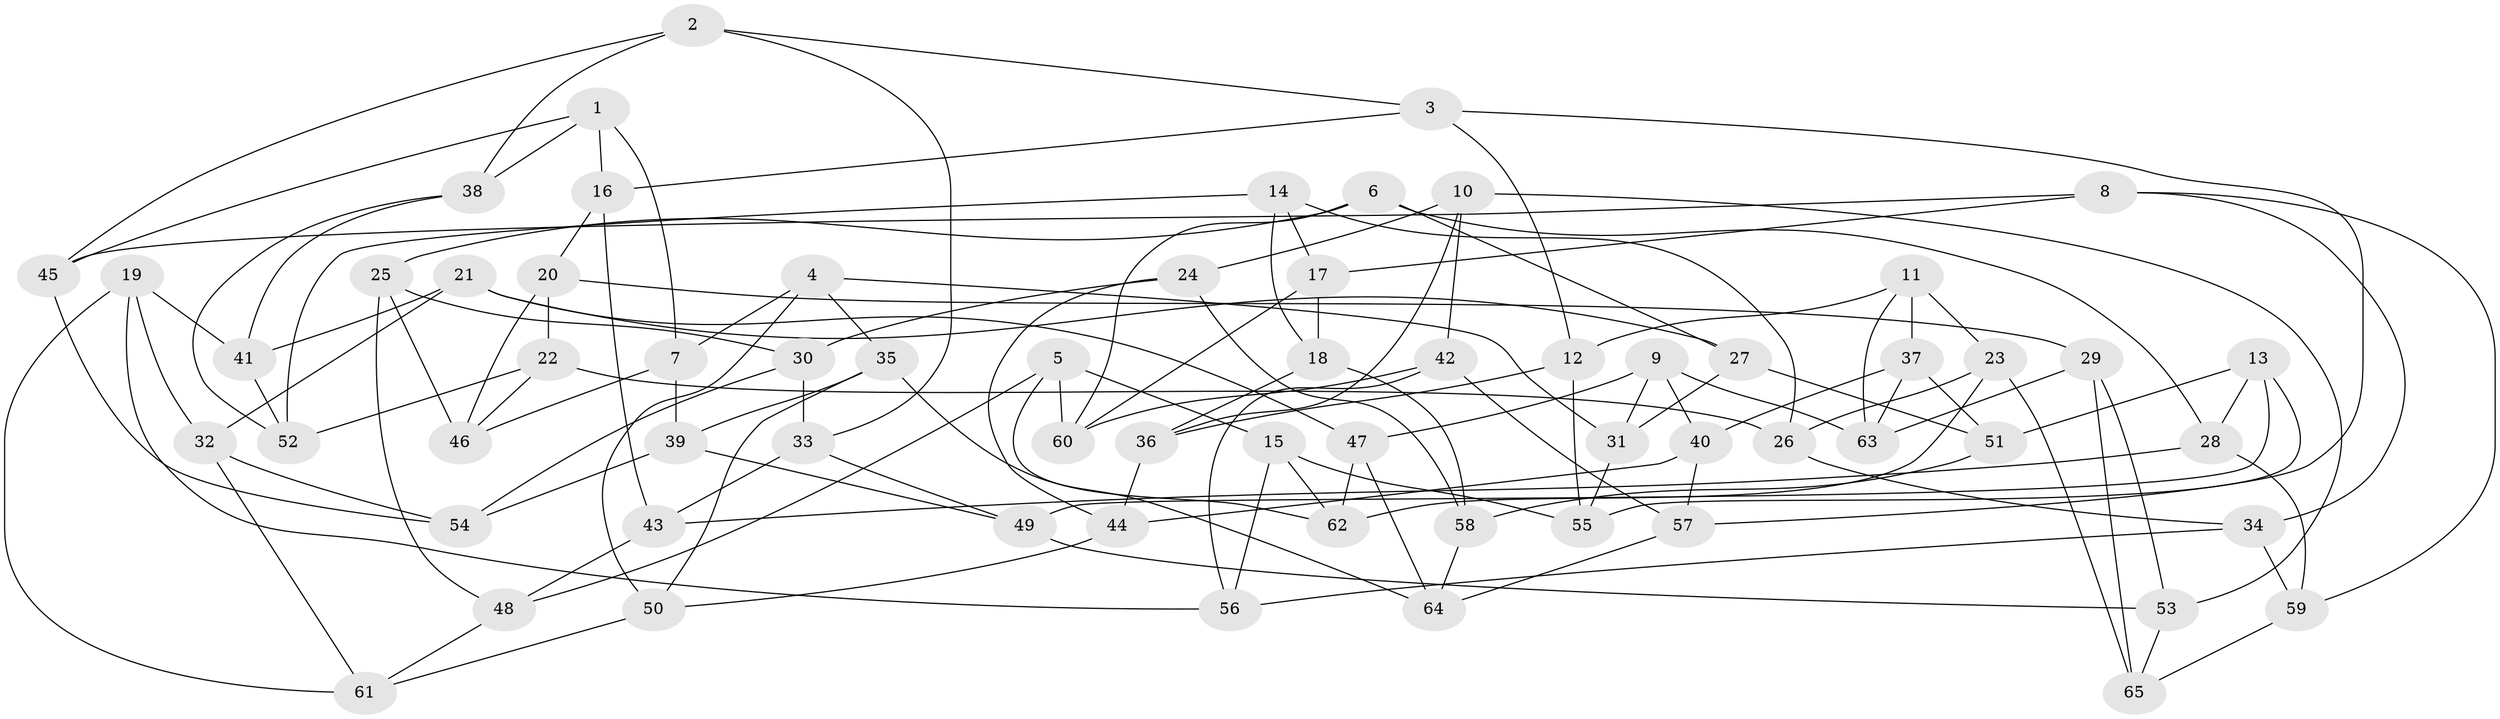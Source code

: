 // coarse degree distribution, {4: 0.21052631578947367, 6: 0.47368421052631576, 5: 0.21052631578947367, 3: 0.10526315789473684}
// Generated by graph-tools (version 1.1) at 2025/42/03/06/25 10:42:19]
// undirected, 65 vertices, 130 edges
graph export_dot {
graph [start="1"]
  node [color=gray90,style=filled];
  1;
  2;
  3;
  4;
  5;
  6;
  7;
  8;
  9;
  10;
  11;
  12;
  13;
  14;
  15;
  16;
  17;
  18;
  19;
  20;
  21;
  22;
  23;
  24;
  25;
  26;
  27;
  28;
  29;
  30;
  31;
  32;
  33;
  34;
  35;
  36;
  37;
  38;
  39;
  40;
  41;
  42;
  43;
  44;
  45;
  46;
  47;
  48;
  49;
  50;
  51;
  52;
  53;
  54;
  55;
  56;
  57;
  58;
  59;
  60;
  61;
  62;
  63;
  64;
  65;
  1 -- 45;
  1 -- 38;
  1 -- 16;
  1 -- 7;
  2 -- 33;
  2 -- 3;
  2 -- 38;
  2 -- 45;
  3 -- 16;
  3 -- 12;
  3 -- 57;
  4 -- 7;
  4 -- 50;
  4 -- 31;
  4 -- 35;
  5 -- 15;
  5 -- 62;
  5 -- 60;
  5 -- 48;
  6 -- 28;
  6 -- 25;
  6 -- 27;
  6 -- 60;
  7 -- 39;
  7 -- 46;
  8 -- 59;
  8 -- 17;
  8 -- 45;
  8 -- 34;
  9 -- 47;
  9 -- 31;
  9 -- 63;
  9 -- 40;
  10 -- 36;
  10 -- 24;
  10 -- 42;
  10 -- 53;
  11 -- 63;
  11 -- 12;
  11 -- 23;
  11 -- 37;
  12 -- 36;
  12 -- 55;
  13 -- 51;
  13 -- 55;
  13 -- 28;
  13 -- 49;
  14 -- 52;
  14 -- 18;
  14 -- 17;
  14 -- 26;
  15 -- 55;
  15 -- 62;
  15 -- 56;
  16 -- 20;
  16 -- 43;
  17 -- 60;
  17 -- 18;
  18 -- 58;
  18 -- 36;
  19 -- 56;
  19 -- 32;
  19 -- 41;
  19 -- 61;
  20 -- 46;
  20 -- 29;
  20 -- 22;
  21 -- 47;
  21 -- 27;
  21 -- 32;
  21 -- 41;
  22 -- 52;
  22 -- 46;
  22 -- 26;
  23 -- 62;
  23 -- 65;
  23 -- 26;
  24 -- 58;
  24 -- 30;
  24 -- 44;
  25 -- 30;
  25 -- 46;
  25 -- 48;
  26 -- 34;
  27 -- 31;
  27 -- 51;
  28 -- 43;
  28 -- 59;
  29 -- 63;
  29 -- 53;
  29 -- 65;
  30 -- 54;
  30 -- 33;
  31 -- 55;
  32 -- 61;
  32 -- 54;
  33 -- 43;
  33 -- 49;
  34 -- 56;
  34 -- 59;
  35 -- 50;
  35 -- 39;
  35 -- 64;
  36 -- 44;
  37 -- 51;
  37 -- 63;
  37 -- 40;
  38 -- 52;
  38 -- 41;
  39 -- 49;
  39 -- 54;
  40 -- 57;
  40 -- 44;
  41 -- 52;
  42 -- 60;
  42 -- 57;
  42 -- 56;
  43 -- 48;
  44 -- 50;
  45 -- 54;
  47 -- 64;
  47 -- 62;
  48 -- 61;
  49 -- 53;
  50 -- 61;
  51 -- 58;
  53 -- 65;
  57 -- 64;
  58 -- 64;
  59 -- 65;
}

